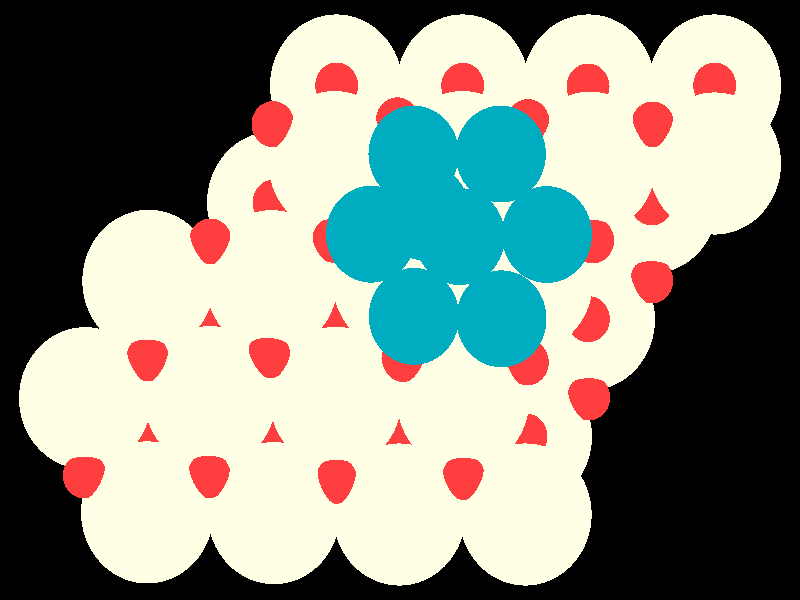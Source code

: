#include "colors.inc"
#include "finish.inc"

global_settings {assumed_gamma 1 max_trace_level 6}
background {color White transmit 1.0}
camera {orthographic
  right -24.63*x up 17.23*y
  direction 1.00*z
  location <0,0,50.00> look_at <0,0,0>}
light_source {<  2.00,   3.00,  40.00> color White
  area_light <0.70, 0, 0>, <0, 0.70, 0>, 3, 3
  adaptive 1 jitter}

#declare simple = finish {phong 0.7}
#declare pale = finish {ambient 0.5 diffuse 0.85 roughness 0.001 specular 0.200 }
#declare intermediate = finish {ambient 0.3 diffuse 0.6 specular 0.1 roughness 0.04}
#declare vmd = finish {ambient 0.0 diffuse 0.65 phong 0.1 phong_size 40.0 specular 0.5 }
#declare jmol = finish {ambient 0.2 diffuse 0.6 specular 1 roughness 0.001 metallic}
#declare ase2 = finish {ambient 0.05 brilliance 3 diffuse 0.6 metallic specular 0.7 roughness 0.04 reflection 0.15}
#declare ase3 = finish {ambient 0.15 brilliance 2 diffuse 0.6 metallic specular 1.0 roughness 0.001 reflection 0.0}
#declare glass = finish {ambient 0.05 diffuse 0.3 specular 1.0 roughness 0.001}
#declare glass2 = finish {ambient 0.01 diffuse 0.3 specular 1.0 reflection 0.25 roughness 0.001}
#declare Rcell = 0.020;
#declare Rbond = 0.100;

#macro atom(LOC, R, COL, TRANS, FIN)
  sphere{LOC, R texture{pigment{color COL transmit TRANS} finish{FIN}}}
#end
#macro constrain(LOC, R, COL, TRANS FIN)
union{torus{R, Rcell rotate 45*z texture{pigment{color COL transmit TRANS} finish{FIN}}}
      torus{R, Rcell rotate -45*z texture{pigment{color COL transmit TRANS} finish{FIN}}}
      translate LOC}
#end

atom(< -1.96,   6.16,  -7.73>, 2.04, rgb <1.00, 1.00, 0.78>, 0.0, ase3) // #0 
atom(<  3.87,  -3.92,  -7.73>, 2.04, rgb <1.00, 1.00, 0.78>, 0.0, ase3) // #1 
atom(< -5.84,  -0.56,  -7.73>, 2.04, rgb <1.00, 1.00, 0.78>, 0.0, ase3) // #2 
atom(<  5.81,  -0.56,  -7.73>, 2.04, rgb <1.00, 1.00, 0.78>, 0.0, ase3) // #3 
atom(<  1.93,   6.16,  -7.73>, 2.04, rgb <1.00, 1.00, 0.78>, 0.0, ase3) // #4 
atom(<  7.75,   2.80,  -7.73>, 2.04, rgb <1.00, 1.00, 0.78>, 0.0, ase3) // #5 
atom(< -1.96,  -0.56,  -7.73>, 2.04, rgb <1.00, 1.00, 0.78>, 0.0, ase3) // #6 
atom(<  9.69,   6.16,  -7.73>, 2.04, rgb <1.00, 1.00, 0.78>, 0.0, ase3) // #7 
atom(<  5.81,   6.16,  -7.73>, 2.04, rgb <1.00, 1.00, 0.78>, 0.0, ase3) // #8 
atom(< -0.02,  -3.92,  -7.73>, 2.04, rgb <1.00, 1.00, 0.78>, 0.0, ase3) // #9 
atom(<  1.93,  -0.56,  -7.73>, 2.04, rgb <1.00, 1.00, 0.78>, 0.0, ase3) // #10 
atom(< -0.02,   2.80,  -7.73>, 2.04, rgb <1.00, 1.00, 0.78>, 0.0, ase3) // #11 
atom(< -7.78,  -3.92,  -7.73>, 2.04, rgb <1.00, 1.00, 0.78>, 0.0, ase3) // #12 
atom(<  3.87,   2.80,  -7.73>, 2.04, rgb <1.00, 1.00, 0.78>, 0.0, ase3) // #13 
atom(< -3.90,   2.80,  -7.73>, 2.04, rgb <1.00, 1.00, 0.78>, 0.0, ase3) // #14 
atom(< -3.90,  -3.92,  -7.73>, 2.04, rgb <1.00, 1.00, 0.78>, 0.0, ase3) // #15 
atom(< -3.88,  -6.12,  -4.61>, 2.04, rgb <1.00, 1.00, 0.78>, 0.0, ase3) // #16 
atom(<  3.90,   0.54,  -4.69>, 2.04, rgb <1.00, 1.00, 0.78>, 0.0, ase3) // #17 
atom(< -1.98,  -2.81,  -4.54>, 2.04, rgb <1.00, 1.00, 0.78>, 0.0, ase3) // #18 
atom(< -0.02,  -6.16,  -4.63>, 2.04, rgb <1.00, 1.00, 0.78>, 0.0, ase3) // #19 
atom(< -0.04,   0.56,  -4.67>, 2.04, rgb <1.00, 1.00, 0.78>, 0.0, ase3) // #20 
atom(<  1.94,  -2.85,  -4.61>, 2.04, rgb <1.00, 1.00, 0.78>, 0.0, ase3) // #21 
atom(<  1.93,   3.96,  -4.68>, 2.04, rgb <1.00, 1.00, 0.78>, 0.0, ase3) // #22 
atom(< -7.74,   0.55,  -4.62>, 2.04, rgb <1.00, 1.00, 0.78>, 0.0, ase3) // #23 
atom(< -7.78,  -6.10,  -4.61>, 2.04, rgb <1.00, 1.00, 0.78>, 0.0, ase3) // #24 
atom(<  9.69,   3.92,  -4.64>, 2.04, rgb <1.00, 1.00, 0.78>, 0.0, ase3) // #25 
atom(< -5.84,  -2.79,  -4.62>, 2.04, rgb <1.00, 1.00, 0.78>, 0.0, ase3) // #26 
atom(< -9.69,  -2.82,  -4.61>, 2.04, rgb <1.00, 1.00, 0.78>, 0.0, ase3) // #27 
atom(< -3.95,   0.54,  -4.61>, 2.04, rgb <1.00, 1.00, 0.78>, 0.0, ase3) // #28 
atom(<  5.85,   3.94,  -4.62>, 2.04, rgb <1.00, 1.00, 0.78>, 0.0, ase3) // #29 
atom(< -2.01,   3.96,  -4.62>, 2.04, rgb <1.00, 1.00, 0.78>, 0.0, ase3) // #30 
atom(<  3.86,  -6.16,  -4.63>, 2.04, rgb <1.00, 1.00, 0.78>, 0.0, ase3) // #31 
atom(< -1.96,   1.68,  -8.52>, 0.66, rgb <1.00, 0.05, 0.05>, 0.0, ase3) // #32 
atom(< -7.78,  -1.68,  -8.52>, 0.66, rgb <1.00, 0.05, 0.05>, 0.0, ase3) // #33 
atom(< -0.02,   5.04,  -8.52>, 0.66, rgb <1.00, 0.05, 0.05>, 0.0, ase3) // #34 
atom(< -9.72,  -5.04,  -8.52>, 0.66, rgb <1.00, 0.05, 0.05>, 0.0, ase3) // #35 
atom(<  3.87,  -1.68,  -8.52>, 0.66, rgb <1.00, 0.05, 0.05>, 0.0, ase3) // #36 
atom(< -3.90,   5.04,  -8.52>, 0.66, rgb <1.00, 0.05, 0.05>, 0.0, ase3) // #37 
atom(<  1.93,   1.68,  -8.52>, 0.66, rgb <1.00, 0.05, 0.05>, 0.0, ase3) // #38 
atom(< -5.84,   1.68,  -8.52>, 0.66, rgb <1.00, 0.05, 0.05>, 0.0, ase3) // #39 
atom(< -5.84,  -5.04,  -8.52>, 0.66, rgb <1.00, 0.05, 0.05>, 0.0, ase3) // #40 
atom(<  7.75,   5.04,  -8.52>, 0.66, rgb <1.00, 0.05, 0.05>, 0.0, ase3) // #41 
atom(< -0.02,  -1.68,  -8.52>, 0.66, rgb <1.00, 0.05, 0.05>, 0.0, ase3) // #42 
atom(< -1.96,  -5.04,  -8.52>, 0.66, rgb <1.00, 0.05, 0.05>, 0.0, ase3) // #43 
atom(< -3.90,  -1.68,  -8.52>, 0.66, rgb <1.00, 0.05, 0.05>, 0.0, ase3) // #44 
atom(<  3.87,   5.04,  -8.52>, 0.66, rgb <1.00, 0.05, 0.05>, 0.0, ase3) // #45 
atom(<  5.81,   1.68,  -8.52>, 0.66, rgb <1.00, 0.05, 0.05>, 0.0, ase3) // #46 
atom(<  1.93,  -5.04,  -8.52>, 0.66, rgb <1.00, 0.05, 0.05>, 0.0, ase3) // #47 
atom(< -3.90,  -6.16,  -6.94>, 0.66, rgb <1.00, 0.05, 0.05>, 0.0, ase3) // #48 
atom(< -1.96,  -2.80,  -6.94>, 0.66, rgb <1.00, 0.05, 0.05>, 0.0, ase3) // #49 
atom(< -0.02,  -6.16,  -6.94>, 0.66, rgb <1.00, 0.05, 0.05>, 0.0, ase3) // #50 
atom(< -3.90,   0.56,  -6.94>, 0.66, rgb <1.00, 0.05, 0.05>, 0.0, ase3) // #51 
atom(< -0.02,   0.56,  -6.94>, 0.66, rgb <1.00, 0.05, 0.05>, 0.0, ase3) // #52 
atom(<  7.75,   0.56,  -6.94>, 0.66, rgb <1.00, 0.05, 0.05>, 0.0, ase3) // #53 
atom(<  1.93,  -2.80,  -6.94>, 0.66, rgb <1.00, 0.05, 0.05>, 0.0, ase3) // #54 
atom(< -5.84,  -2.80,  -6.94>, 0.66, rgb <1.00, 0.05, 0.05>, 0.0, ase3) // #55 
atom(<  5.81,  -2.80,  -6.94>, 0.66, rgb <1.00, 0.05, 0.05>, 0.0, ase3) // #56 
atom(< -7.78,  -6.16,  -6.94>, 0.66, rgb <1.00, 0.05, 0.05>, 0.0, ase3) // #57 
atom(<  3.87,   0.56,  -6.94>, 0.66, rgb <1.00, 0.05, 0.05>, 0.0, ase3) // #58 
atom(<  3.87,  -6.16,  -6.94>, 0.66, rgb <1.00, 0.05, 0.05>, 0.0, ase3) // #59 
atom(<  9.69,   3.92,  -6.94>, 0.66, rgb <1.00, 0.05, 0.05>, 0.0, ase3) // #60 
atom(<  5.81,   3.92,  -6.94>, 0.66, rgb <1.00, 0.05, 0.05>, 0.0, ase3) // #61 
atom(< -1.96,   3.92,  -6.94>, 0.66, rgb <1.00, 0.05, 0.05>, 0.0, ase3) // #62 
atom(<  1.93,   3.92,  -6.94>, 0.66, rgb <1.00, 0.05, 0.05>, 0.0, ase3) // #63 
atom(<  0.04,  -3.93,  -5.40>, 0.66, rgb <1.00, 0.05, 0.05>, 0.0, ase3) // #64 
atom(< -3.88,   2.80,  -5.42>, 0.66, rgb <1.00, 0.05, 0.05>, 0.0, ase3) // #65 
atom(<  9.69,   6.16,  -5.44>, 0.66, rgb <1.00, 0.05, 0.05>, 0.0, ase3) // #66 
atom(<  5.79,   6.13,  -5.44>, 0.66, rgb <1.00, 0.05, 0.05>, 0.0, ase3) // #67 
atom(<  7.75,   2.80,  -5.43>, 0.66, rgb <1.00, 0.05, 0.05>, 0.0, ase3) // #68 
atom(<  1.93,  -0.63,  -5.44>, 0.66, rgb <1.00, 0.05, 0.05>, 0.0, ase3) // #69 
atom(< -1.95,   6.16,  -5.43>, 0.66, rgb <1.00, 0.05, 0.05>, 0.0, ase3) // #70 
atom(< -5.86,  -0.54,  -5.45>, 0.66, rgb <1.00, 0.05, 0.05>, 0.0, ase3) // #71 
atom(< -1.94,  -0.48,  -5.39>, 0.66, rgb <1.00, 0.05, 0.05>, 0.0, ase3) // #72 
atom(< -0.08,   2.85,  -5.41>, 0.66, rgb <1.00, 0.05, 0.05>, 0.0, ase3) // #73 
atom(<  5.80,  -0.55,  -5.42>, 0.66, rgb <1.00, 0.05, 0.05>, 0.0, ase3) // #74 
atom(< -3.95,  -3.95,  -5.41>, 0.66, rgb <1.00, 0.05, 0.05>, 0.0, ase3) // #75 
atom(<  3.93,   2.86,  -5.43>, 0.66, rgb <1.00, 0.05, 0.05>, 0.0, ase3) // #76 
atom(<  1.93,   6.15,  -5.41>, 0.66, rgb <1.00, 0.05, 0.05>, 0.0, ase3) // #77 
atom(< -7.79,  -3.91,  -5.43>, 0.66, rgb <1.00, 0.05, 0.05>, 0.0, ase3) // #78 
atom(<  3.88,  -3.92,  -5.43>, 0.66, rgb <1.00, 0.05, 0.05>, 0.0, ase3) // #79 
atom(< -0.08,   5.16,  -3.72>, 0.66, rgb <1.00, 0.05, 0.05>, 0.0, ase3) // #80 
atom(<  7.78,   5.04,  -3.86>, 0.66, rgb <1.00, 0.05, 0.05>, 0.0, ase3) // #81 
atom(<  3.94,   5.11,  -3.67>, 0.66, rgb <1.00, 0.05, 0.05>, 0.0, ase3) // #82 
atom(< -9.70,  -5.03,  -3.85>, 0.66, rgb <1.00, 0.05, 0.05>, 0.0, ase3) // #83 
atom(< -2.04,   1.73,  -3.67>, 0.66, rgb <1.00, 0.05, 0.05>, 0.0, ase3) // #84 
atom(< -4.04,  -1.59,  -3.82>, 0.66, rgb <1.00, 0.05, 0.05>, 0.0, ase3) // #85 
atom(< -5.88,  -5.03,  -3.83>, 0.66, rgb <1.00, 0.05, 0.05>, 0.0, ase3) // #86 
atom(< -7.77,  -1.68,  -3.85>, 0.66, rgb <1.00, 0.05, 0.05>, 0.0, ase3) // #87 
atom(<  1.95,   1.68,  -4.19>, 0.66, rgb <1.00, 0.05, 0.05>, 0.0, ase3) // #88 
atom(<  0.09,  -1.69,  -3.61>, 0.66, rgb <1.00, 0.05, 0.05>, 0.0, ase3) // #89 
atom(< -1.96,  -5.19,  -3.82>, 0.66, rgb <1.00, 0.05, 0.05>, 0.0, ase3) // #90 
atom(< -5.84,   1.68,  -3.85>, 0.66, rgb <1.00, 0.05, 0.05>, 0.0, ase3) // #91 
atom(<  5.93,   1.71,  -3.72>, 0.66, rgb <1.00, 0.05, 0.05>, 0.0, ase3) // #92 
atom(<  3.92,  -1.79,  -3.71>, 0.66, rgb <1.00, 0.05, 0.05>, 0.0, ase3) // #93 
atom(<  1.96,  -5.08,  -3.83>, 0.66, rgb <1.00, 0.05, 0.05>, 0.0, ase3) // #94 
atom(< -3.91,   5.05,  -3.86>, 0.66, rgb <1.00, 0.05, 0.05>, 0.0, ase3) // #95 
atom(<  0.43,  -0.47,  -1.97>, 1.39, rgb <0.00, 0.41, 0.52>, 0.0, ase3) // #96 
atom(<  1.84,   1.82,  -2.15>, 1.39, rgb <0.00, 0.41, 0.52>, 0.0, ase3) // #97 
atom(<  3.12,  -0.54,  -2.18>, 1.39, rgb <0.00, 0.41, 0.52>, 0.0, ase3) // #98 
atom(<  0.75,   2.53,   0.00>, 1.39, rgb <0.00, 0.41, 0.52>, 0.0, ase3) // #99 
atom(<  4.52,   1.88,  -2.17>, 1.39, rgb <0.00, 0.41, 0.52>, 0.0, ase3) // #100 
atom(< -0.89,   1.89,  -1.95>, 1.39, rgb <0.00, 0.41, 0.52>, 0.0, ase3) // #101 
atom(<  3.10,   4.19,  -2.00>, 1.39, rgb <0.00, 0.41, 0.52>, 0.0, ase3) // #102 
atom(<  0.42,   4.19,  -1.98>, 1.39, rgb <0.00, 0.41, 0.52>, 0.0, ase3) // #103 
